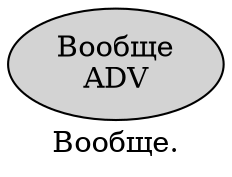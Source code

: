 digraph SENTENCE_4966 {
	graph [label="Вообще."]
	node [style=filled]
		0 [label="Вообще
ADV" color="" fillcolor=lightgray penwidth=1 shape=ellipse]
}